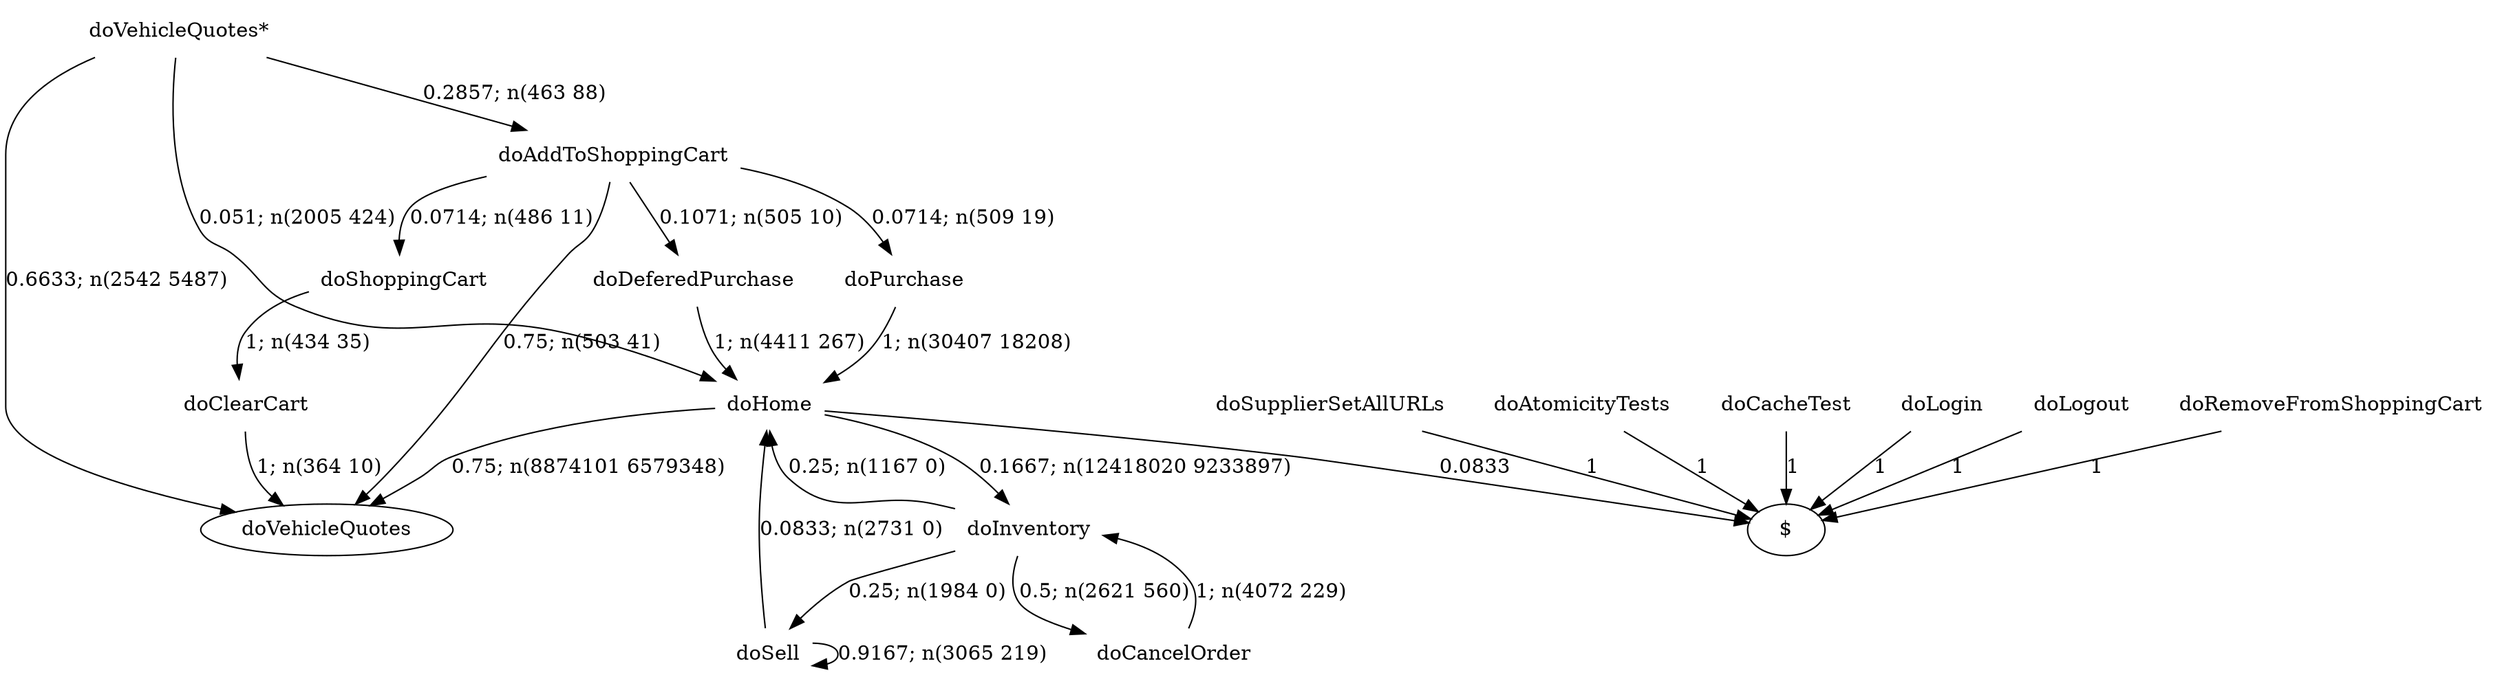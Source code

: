 digraph G {"doVehicleQuotes*" [label="doVehicleQuotes*",shape=none];"doSupplierSetAllURLs" [label="doSupplierSetAllURLs",shape=none];"doAtomicityTests" [label="doAtomicityTests",shape=none];"doCacheTest" [label="doCacheTest",shape=none];"doLogin" [label="doLogin",shape=none];"doAddToShoppingCart" [label="doAddToShoppingCart",shape=none];"doDeferedPurchase" [label="doDeferedPurchase",shape=none];"doHome" [label="doHome",shape=none];"doShoppingCart" [label="doShoppingCart",shape=none];"doClearCart" [label="doClearCart",shape=none];"doPurchase" [label="doPurchase",shape=none];"doInventory" [label="doInventory",shape=none];"doSell" [label="doSell",shape=none];"doLogout" [label="doLogout",shape=none];"doCancelOrder" [label="doCancelOrder",shape=none];"doRemoveFromShoppingCart" [label="doRemoveFromShoppingCart",shape=none];"doVehicleQuotes*"->"doVehicleQuotes" [style=solid,label="0.6633; n(2542 5487)"];"doVehicleQuotes*"->"doAddToShoppingCart" [style=solid,label="0.2857; n(463 88)"];"doVehicleQuotes*"->"doHome" [style=solid,label="0.051; n(2005 424)"];"doSupplierSetAllURLs"->"$" [style=solid,label="1"];"doAtomicityTests"->"$" [style=solid,label="1"];"doCacheTest"->"$" [style=solid,label="1"];"doLogin"->"$" [style=solid,label="1"];"doAddToShoppingCart"->"doVehicleQuotes" [style=solid,label="0.75; n(503 41)"];"doAddToShoppingCart"->"doDeferedPurchase" [style=solid,label="0.1071; n(505 10)"];"doAddToShoppingCart"->"doShoppingCart" [style=solid,label="0.0714; n(486 11)"];"doAddToShoppingCart"->"doPurchase" [style=solid,label="0.0714; n(509 19)"];"doDeferedPurchase"->"doHome" [style=solid,label="1; n(4411 267)"];"doHome"->"doVehicleQuotes" [style=solid,label="0.75; n(8874101 6579348)"];"doHome"->"doInventory" [style=solid,label="0.1667; n(12418020 9233897)"];"doHome"->"$" [style=solid,label="0.0833"];"doShoppingCart"->"doClearCart" [style=solid,label="1; n(434 35)"];"doClearCart"->"doVehicleQuotes" [style=solid,label="1; n(364 10)"];"doPurchase"->"doHome" [style=solid,label="1; n(30407 18208)"];"doInventory"->"doHome" [style=solid,label="0.25; n(1167 0)"];"doInventory"->"doSell" [style=solid,label="0.25; n(1984 0)"];"doInventory"->"doCancelOrder" [style=solid,label="0.5; n(2621 560)"];"doSell"->"doHome" [style=solid,label="0.0833; n(2731 0)"];"doSell"->"doSell" [style=solid,label="0.9167; n(3065 219)"];"doLogout"->"$" [style=solid,label="1"];"doCancelOrder"->"doInventory" [style=solid,label="1; n(4072 229)"];"doRemoveFromShoppingCart"->"$" [style=solid,label="1"];}